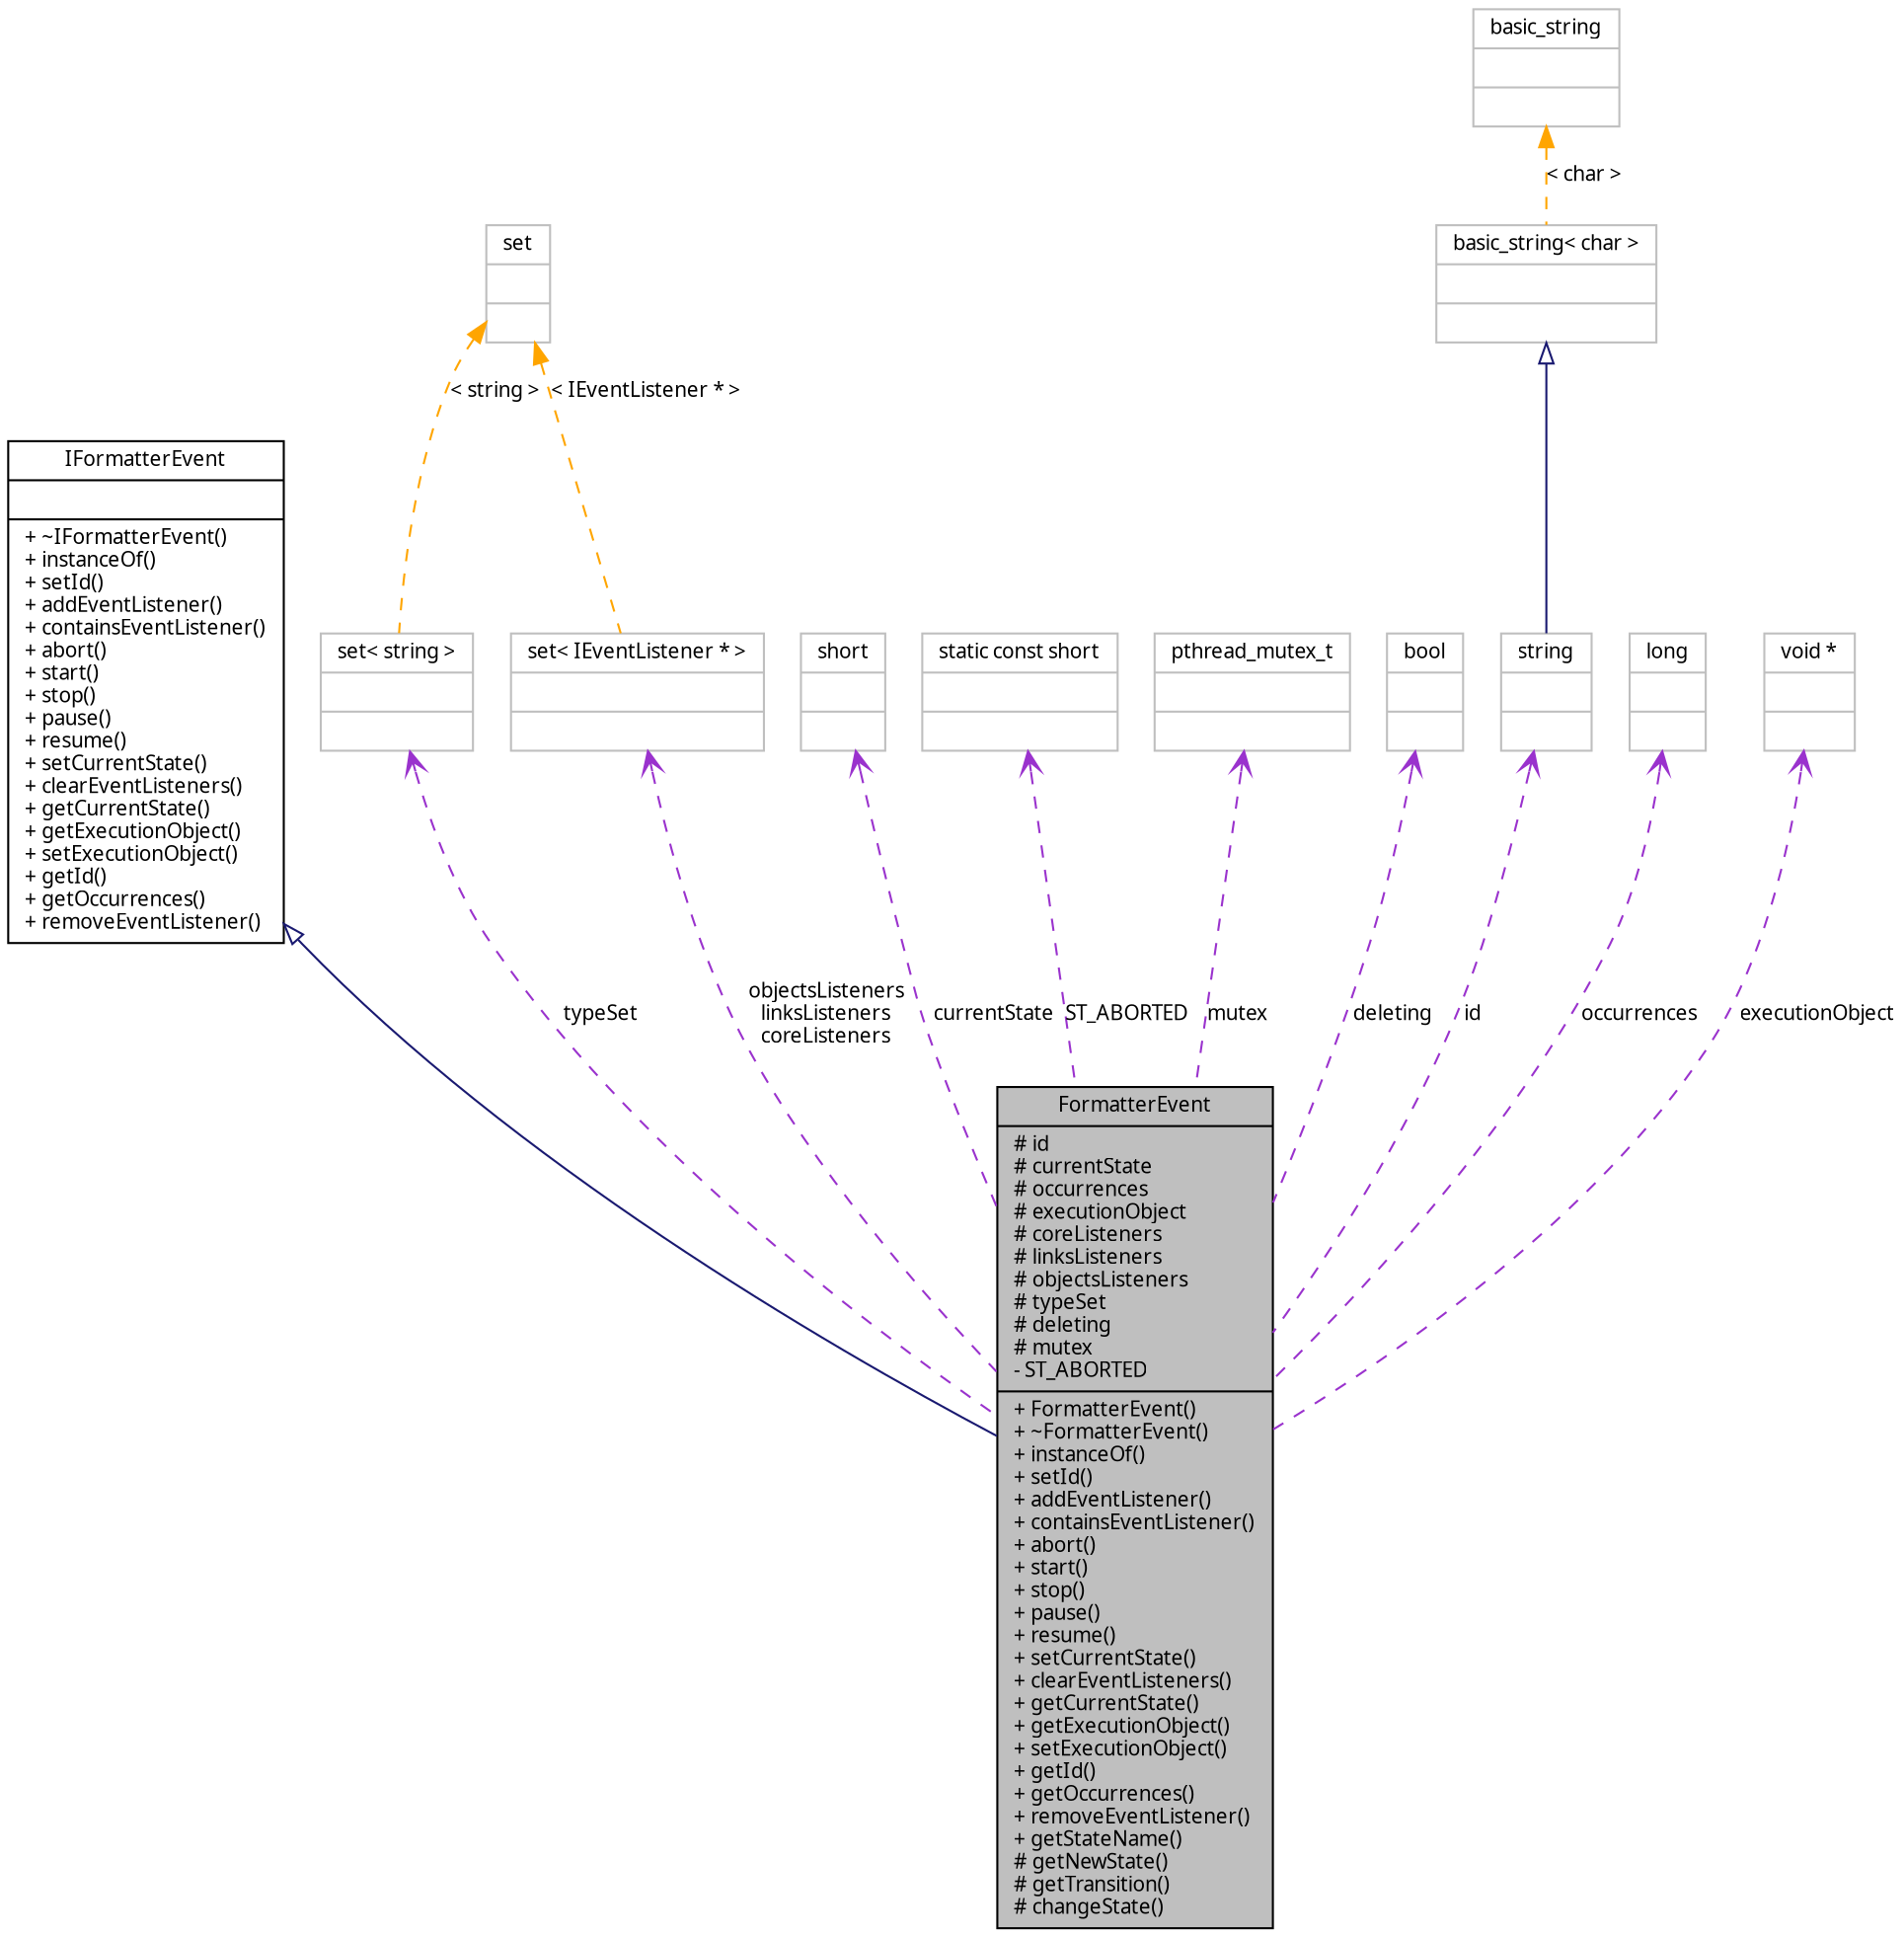 digraph G
{
  edge [fontname="FreeSans.ttf",fontsize=10,labelfontname="FreeSans.ttf",labelfontsize=10];
  node [fontname="FreeSans.ttf",fontsize=10,shape=record];
  Node1 [label="{FormatterEvent\n|# id\l# currentState\l# occurrences\l# executionObject\l# coreListeners\l# linksListeners\l# objectsListeners\l# typeSet\l# deleting\l# mutex\l- ST_ABORTED\l|+ FormatterEvent()\l+ ~FormatterEvent()\l+ instanceOf()\l+ setId()\l+ addEventListener()\l+ containsEventListener()\l+ abort()\l+ start()\l+ stop()\l+ pause()\l+ resume()\l+ setCurrentState()\l+ clearEventListeners()\l+ getCurrentState()\l+ getExecutionObject()\l+ setExecutionObject()\l+ getId()\l+ getOccurrences()\l+ removeEventListener()\l+ getStateName()\l# getNewState()\l# getTransition()\l# changeState()\l}",height=0.2,width=0.4,color="black", fillcolor="grey75", style="filled" fontcolor="black"];
  Node2 -> Node1 [dir=back,color="midnightblue",fontsize=10,style="solid",arrowtail="empty",fontname="FreeSans.ttf"];
  Node2 [label="{IFormatterEvent\n||+ ~IFormatterEvent()\l+ instanceOf()\l+ setId()\l+ addEventListener()\l+ containsEventListener()\l+ abort()\l+ start()\l+ stop()\l+ pause()\l+ resume()\l+ setCurrentState()\l+ clearEventListeners()\l+ getCurrentState()\l+ getExecutionObject()\l+ setExecutionObject()\l+ getId()\l+ getOccurrences()\l+ removeEventListener()\l}",height=0.2,width=0.4,color="black", fillcolor="white", style="filled",URL="$classbr_1_1pucrio_1_1telemidia_1_1ginga_1_1ncl_1_1model_1_1event_1_1IFormatterEvent.html"];
  Node3 -> Node1 [dir=back,color="darkorchid3",fontsize=10,style="dashed",label="typeSet",arrowtail="open",fontname="FreeSans.ttf"];
  Node3 [label="{set\< string \>\n||}",height=0.2,width=0.4,color="grey75", fillcolor="white", style="filled"];
  Node4 -> Node3 [dir=back,color="orange",fontsize=10,style="dashed",label="\< string \>",fontname="FreeSans.ttf"];
  Node4 [label="{set\n||}",height=0.2,width=0.4,color="grey75", fillcolor="white", style="filled",tooltip="STL class."];
  Node5 -> Node1 [dir=back,color="darkorchid3",fontsize=10,style="dashed",label="currentState",arrowtail="open",fontname="FreeSans.ttf"];
  Node5 [label="{short\n||}",height=0.2,width=0.4,color="grey75", fillcolor="white", style="filled"];
  Node6 -> Node1 [dir=back,color="darkorchid3",fontsize=10,style="dashed",label="ST_ABORTED",arrowtail="open",fontname="FreeSans.ttf"];
  Node6 [label="{static const short\n||}",height=0.2,width=0.4,color="grey75", fillcolor="white", style="filled"];
  Node7 -> Node1 [dir=back,color="darkorchid3",fontsize=10,style="dashed",label="mutex",arrowtail="open",fontname="FreeSans.ttf"];
  Node7 [label="{pthread_mutex_t\n||}",height=0.2,width=0.4,color="grey75", fillcolor="white", style="filled"];
  Node8 -> Node1 [dir=back,color="darkorchid3",fontsize=10,style="dashed",label="deleting",arrowtail="open",fontname="FreeSans.ttf"];
  Node8 [label="{bool\n||}",height=0.2,width=0.4,color="grey75", fillcolor="white", style="filled"];
  Node9 -> Node1 [dir=back,color="darkorchid3",fontsize=10,style="dashed",label="id",arrowtail="open",fontname="FreeSans.ttf"];
  Node9 [label="{string\n||}",height=0.2,width=0.4,color="grey75", fillcolor="white", style="filled",tooltip="STL class."];
  Node10 -> Node9 [dir=back,color="midnightblue",fontsize=10,style="solid",arrowtail="empty",fontname="FreeSans.ttf"];
  Node10 [label="{basic_string\< char \>\n||}",height=0.2,width=0.4,color="grey75", fillcolor="white", style="filled"];
  Node11 -> Node10 [dir=back,color="orange",fontsize=10,style="dashed",label="\< char \>",fontname="FreeSans.ttf"];
  Node11 [label="{basic_string\n||}",height=0.2,width=0.4,color="grey75", fillcolor="white", style="filled",tooltip="STL class."];
  Node12 -> Node1 [dir=back,color="darkorchid3",fontsize=10,style="dashed",label="objectsListeners\nlinksListeners\ncoreListeners",arrowtail="open",fontname="FreeSans.ttf"];
  Node12 [label="{set\< IEventListener * \>\n||}",height=0.2,width=0.4,color="grey75", fillcolor="white", style="filled"];
  Node4 -> Node12 [dir=back,color="orange",fontsize=10,style="dashed",label="\< IEventListener * \>",fontname="FreeSans.ttf"];
  Node13 -> Node1 [dir=back,color="darkorchid3",fontsize=10,style="dashed",label="occurrences",arrowtail="open",fontname="FreeSans.ttf"];
  Node13 [label="{long\n||}",height=0.2,width=0.4,color="grey75", fillcolor="white", style="filled"];
  Node14 -> Node1 [dir=back,color="darkorchid3",fontsize=10,style="dashed",label="executionObject",arrowtail="open",fontname="FreeSans.ttf"];
  Node14 [label="{void *\n||}",height=0.2,width=0.4,color="grey75", fillcolor="white", style="filled"];
}
